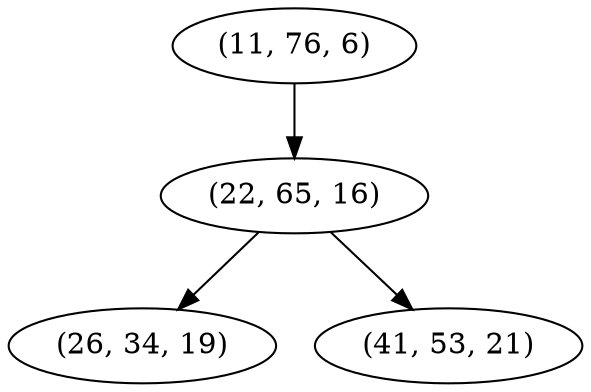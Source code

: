 digraph tree {
    "(11, 76, 6)";
    "(22, 65, 16)";
    "(26, 34, 19)";
    "(41, 53, 21)";
    "(11, 76, 6)" -> "(22, 65, 16)";
    "(22, 65, 16)" -> "(26, 34, 19)";
    "(22, 65, 16)" -> "(41, 53, 21)";
}
